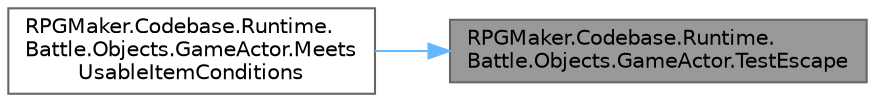 digraph "RPGMaker.Codebase.Runtime.Battle.Objects.GameActor.TestEscape"
{
 // LATEX_PDF_SIZE
  bgcolor="transparent";
  edge [fontname=Helvetica,fontsize=10,labelfontname=Helvetica,labelfontsize=10];
  node [fontname=Helvetica,fontsize=10,shape=box,height=0.2,width=0.4];
  rankdir="RL";
  Node1 [id="Node000001",label="RPGMaker.Codebase.Runtime.\lBattle.Objects.GameActor.TestEscape",height=0.2,width=0.4,color="gray40", fillcolor="grey60", style="filled", fontcolor="black",tooltip="😁 指定アイテムが[特殊効果 - 逃げる]を持っているか"];
  Node1 -> Node2 [id="edge1_Node000001_Node000002",dir="back",color="steelblue1",style="solid",tooltip=" "];
  Node2 [id="Node000002",label="RPGMaker.Codebase.Runtime.\lBattle.Objects.GameActor.Meets\lUsableItemConditions",height=0.2,width=0.4,color="grey40", fillcolor="white", style="filled",URL="$db/dfc/class_r_p_g_maker_1_1_codebase_1_1_runtime_1_1_battle_1_1_objects_1_1_game_actor.html#a19551a16b4485e29dd4173de145cbde8",tooltip="😁 指定アイテムが使用可能か"];
}
